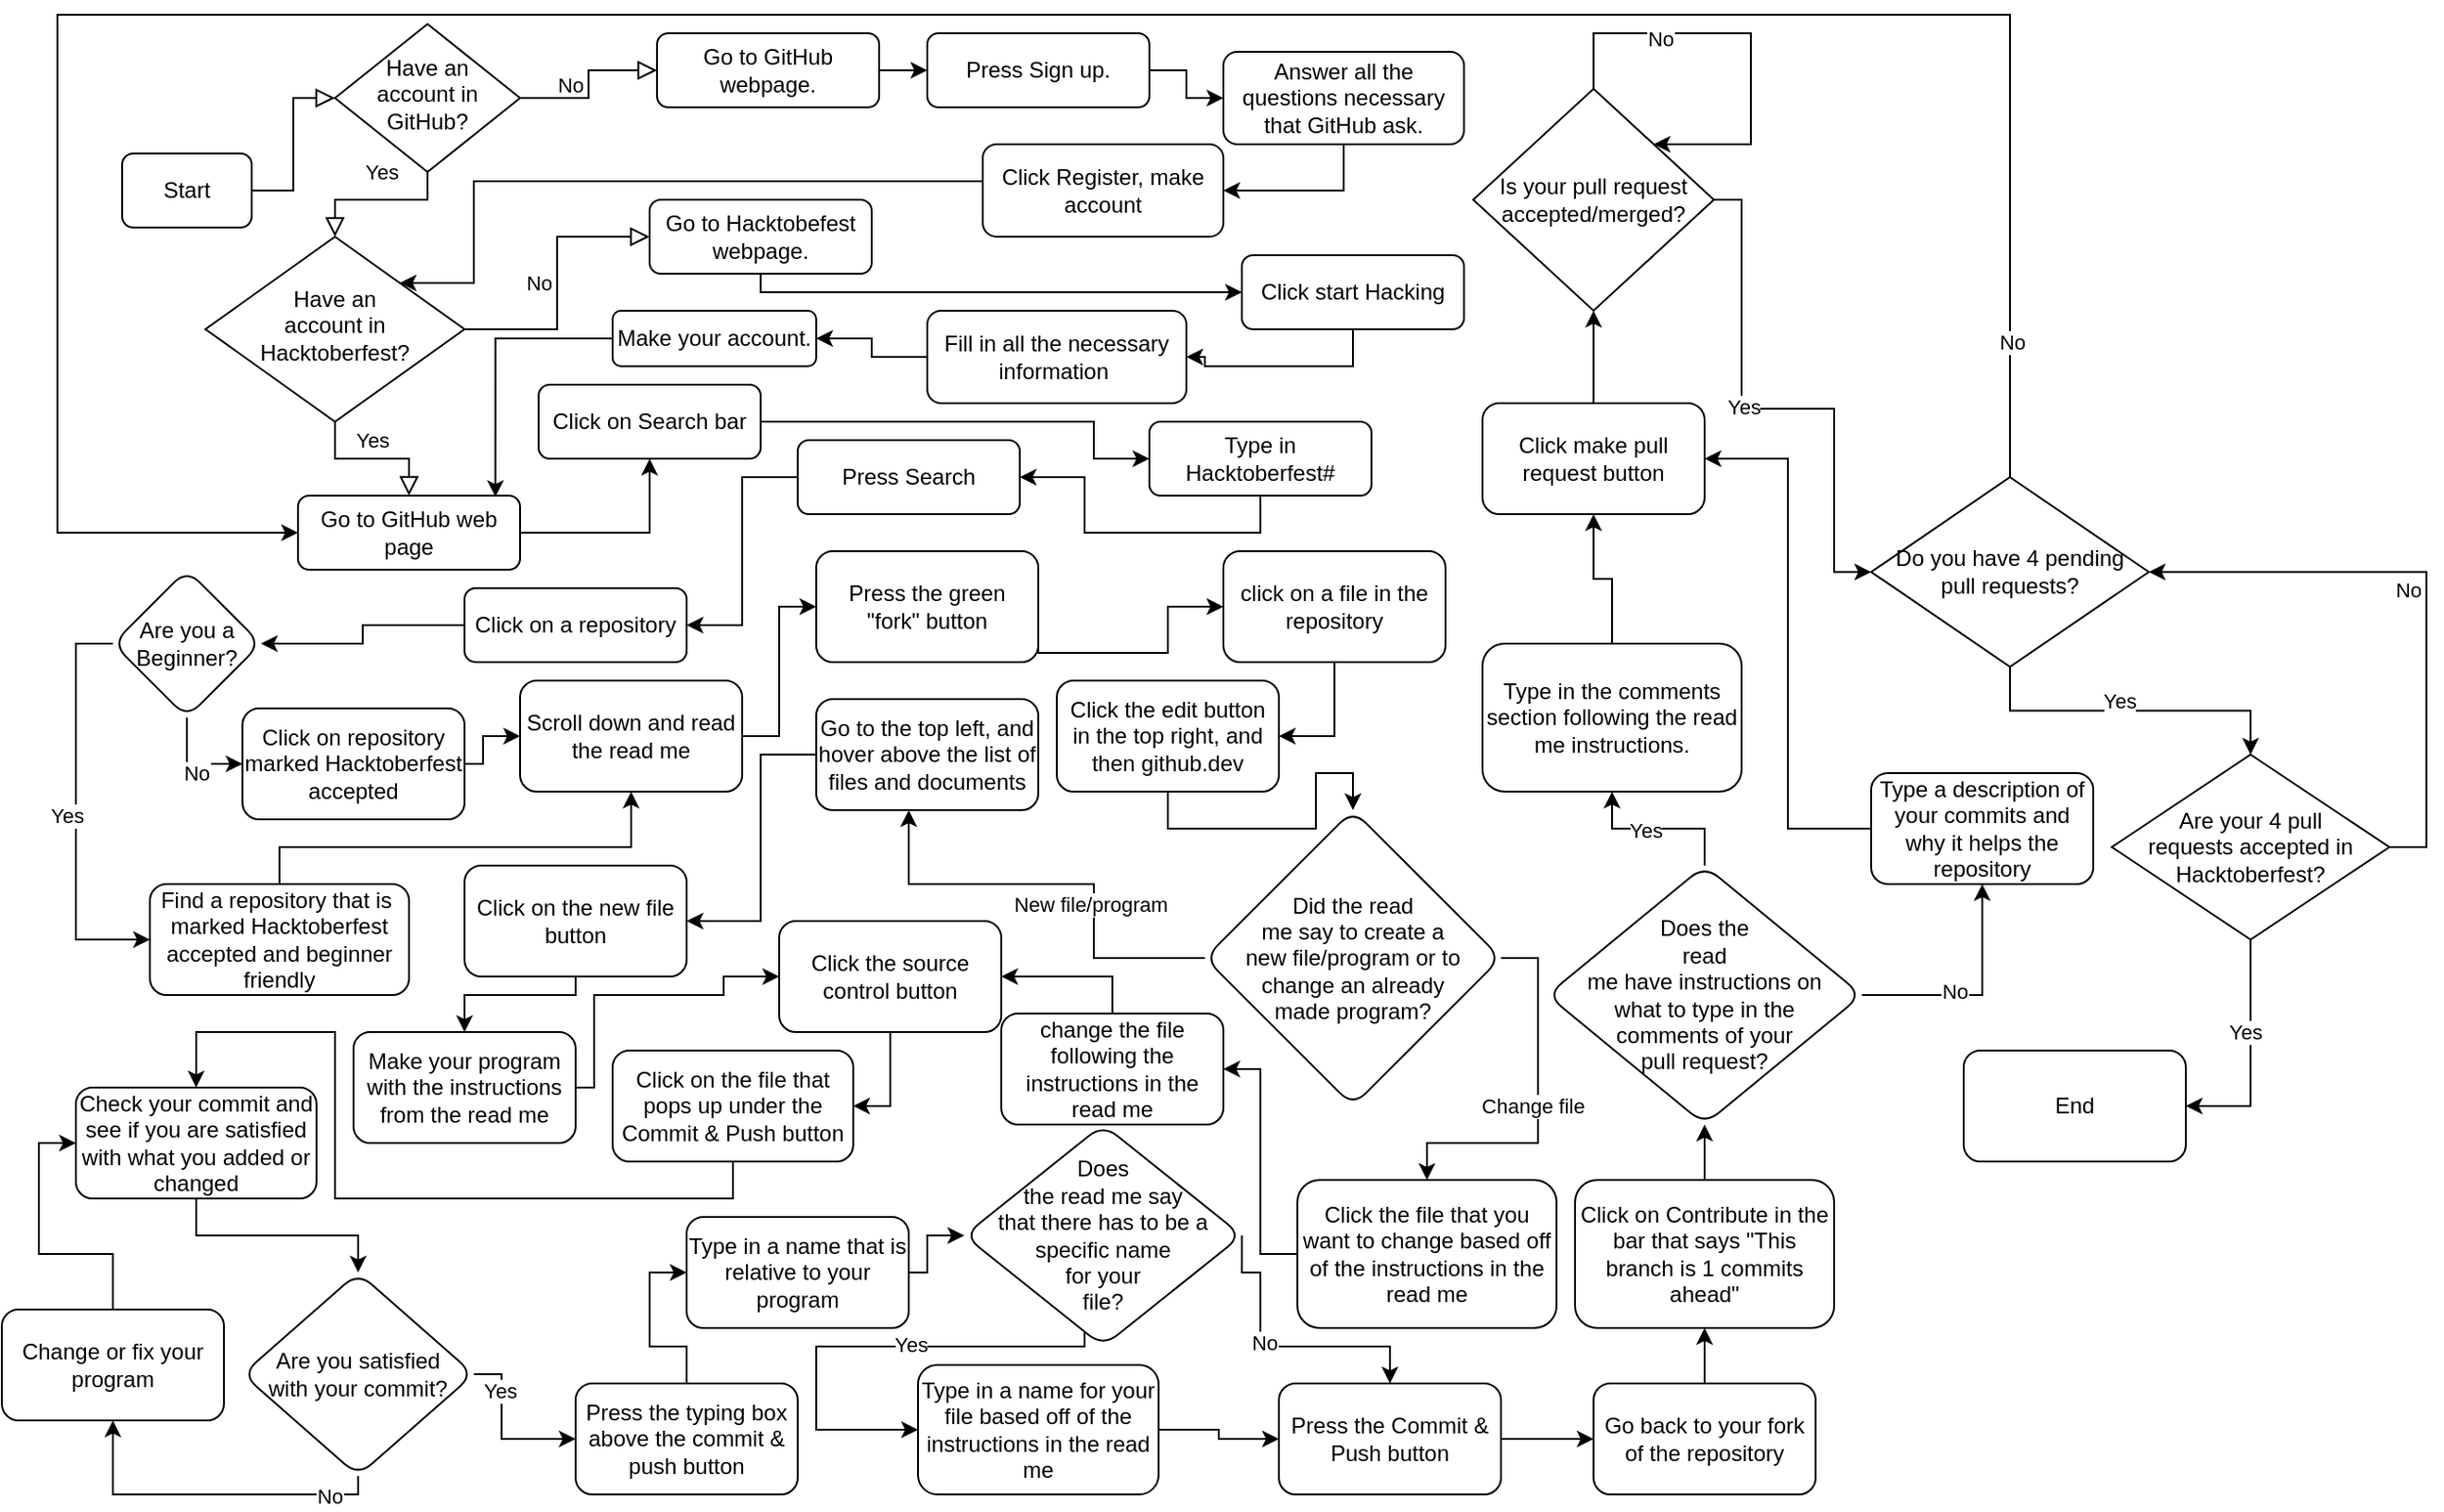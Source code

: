 <mxfile version="22.0.8" type="github">
  <diagram id="C5RBs43oDa-KdzZeNtuy" name="Page-1">
    <mxGraphModel dx="1509" dy="798" grid="1" gridSize="10" guides="1" tooltips="1" connect="1" arrows="1" fold="1" page="1" pageScale="1" pageWidth="827" pageHeight="1169" math="0" shadow="0">
      <root>
        <mxCell id="WIyWlLk6GJQsqaUBKTNV-0" />
        <mxCell id="WIyWlLk6GJQsqaUBKTNV-1" parent="WIyWlLk6GJQsqaUBKTNV-0" />
        <mxCell id="WIyWlLk6GJQsqaUBKTNV-2" value="" style="rounded=0;html=1;jettySize=auto;orthogonalLoop=1;fontSize=11;endArrow=block;endFill=0;endSize=8;strokeWidth=1;shadow=0;labelBackgroundColor=none;edgeStyle=orthogonalEdgeStyle;" parent="WIyWlLk6GJQsqaUBKTNV-1" source="WIyWlLk6GJQsqaUBKTNV-3" target="WIyWlLk6GJQsqaUBKTNV-6" edge="1">
          <mxGeometry relative="1" as="geometry" />
        </mxCell>
        <mxCell id="WIyWlLk6GJQsqaUBKTNV-3" value="Start" style="rounded=1;whiteSpace=wrap;html=1;fontSize=12;glass=0;strokeWidth=1;shadow=0;" parent="WIyWlLk6GJQsqaUBKTNV-1" vertex="1">
          <mxGeometry x="65" y="255" width="70" height="40" as="geometry" />
        </mxCell>
        <mxCell id="WIyWlLk6GJQsqaUBKTNV-4" value="Yes" style="rounded=0;html=1;jettySize=auto;orthogonalLoop=1;fontSize=11;endArrow=block;endFill=0;endSize=8;strokeWidth=1;shadow=0;labelBackgroundColor=none;edgeStyle=orthogonalEdgeStyle;" parent="WIyWlLk6GJQsqaUBKTNV-1" source="WIyWlLk6GJQsqaUBKTNV-6" target="WIyWlLk6GJQsqaUBKTNV-10" edge="1">
          <mxGeometry x="-0.056" y="-15" relative="1" as="geometry">
            <mxPoint as="offset" />
            <Array as="points">
              <mxPoint x="230" y="280" />
              <mxPoint x="180" y="280" />
            </Array>
          </mxGeometry>
        </mxCell>
        <mxCell id="WIyWlLk6GJQsqaUBKTNV-5" value="No" style="edgeStyle=orthogonalEdgeStyle;rounded=0;html=1;jettySize=auto;orthogonalLoop=1;fontSize=11;endArrow=block;endFill=0;endSize=8;strokeWidth=1;shadow=0;labelBackgroundColor=none;" parent="WIyWlLk6GJQsqaUBKTNV-1" source="WIyWlLk6GJQsqaUBKTNV-6" target="WIyWlLk6GJQsqaUBKTNV-7" edge="1">
          <mxGeometry y="10" relative="1" as="geometry">
            <mxPoint as="offset" />
          </mxGeometry>
        </mxCell>
        <mxCell id="WIyWlLk6GJQsqaUBKTNV-6" value="Have an account in GitHub?" style="rhombus;whiteSpace=wrap;html=1;shadow=0;fontFamily=Helvetica;fontSize=12;align=center;strokeWidth=1;spacing=6;spacingTop=-4;" parent="WIyWlLk6GJQsqaUBKTNV-1" vertex="1">
          <mxGeometry x="180" y="185" width="100" height="80" as="geometry" />
        </mxCell>
        <mxCell id="uG6ys0-ojQzpFNeoCmBa-1" value="" style="edgeStyle=orthogonalEdgeStyle;rounded=0;orthogonalLoop=1;jettySize=auto;html=1;" parent="WIyWlLk6GJQsqaUBKTNV-1" source="WIyWlLk6GJQsqaUBKTNV-7" target="uG6ys0-ojQzpFNeoCmBa-0" edge="1">
          <mxGeometry relative="1" as="geometry" />
        </mxCell>
        <mxCell id="WIyWlLk6GJQsqaUBKTNV-7" value="Go to GitHub webpage." style="rounded=1;whiteSpace=wrap;html=1;fontSize=12;glass=0;strokeWidth=1;shadow=0;" parent="WIyWlLk6GJQsqaUBKTNV-1" vertex="1">
          <mxGeometry x="354" y="190" width="120" height="40" as="geometry" />
        </mxCell>
        <mxCell id="WIyWlLk6GJQsqaUBKTNV-8" value="Yes" style="rounded=0;html=1;jettySize=auto;orthogonalLoop=1;fontSize=11;endArrow=block;endFill=0;endSize=8;strokeWidth=1;shadow=0;labelBackgroundColor=none;edgeStyle=orthogonalEdgeStyle;" parent="WIyWlLk6GJQsqaUBKTNV-1" source="WIyWlLk6GJQsqaUBKTNV-10" target="WIyWlLk6GJQsqaUBKTNV-11" edge="1">
          <mxGeometry x="-0.001" y="10" relative="1" as="geometry">
            <mxPoint as="offset" />
          </mxGeometry>
        </mxCell>
        <mxCell id="WIyWlLk6GJQsqaUBKTNV-9" value="No" style="edgeStyle=orthogonalEdgeStyle;rounded=0;html=1;jettySize=auto;orthogonalLoop=1;fontSize=11;endArrow=block;endFill=0;endSize=8;strokeWidth=1;shadow=0;labelBackgroundColor=none;" parent="WIyWlLk6GJQsqaUBKTNV-1" source="WIyWlLk6GJQsqaUBKTNV-10" target="WIyWlLk6GJQsqaUBKTNV-12" edge="1">
          <mxGeometry y="10" relative="1" as="geometry">
            <mxPoint as="offset" />
          </mxGeometry>
        </mxCell>
        <mxCell id="WIyWlLk6GJQsqaUBKTNV-10" value="Have an &lt;br&gt;account in Hacktoberfest?" style="rhombus;whiteSpace=wrap;html=1;shadow=0;fontFamily=Helvetica;fontSize=12;align=center;strokeWidth=1;spacing=6;spacingTop=-4;" parent="WIyWlLk6GJQsqaUBKTNV-1" vertex="1">
          <mxGeometry x="110" y="300" width="140" height="100" as="geometry" />
        </mxCell>
        <mxCell id="uG6ys0-ojQzpFNeoCmBa-22" value="" style="edgeStyle=orthogonalEdgeStyle;rounded=0;orthogonalLoop=1;jettySize=auto;html=1;" parent="WIyWlLk6GJQsqaUBKTNV-1" source="WIyWlLk6GJQsqaUBKTNV-11" target="uG6ys0-ojQzpFNeoCmBa-21" edge="1">
          <mxGeometry relative="1" as="geometry" />
        </mxCell>
        <mxCell id="WIyWlLk6GJQsqaUBKTNV-11" value="Go to GitHub web page" style="rounded=1;whiteSpace=wrap;html=1;fontSize=12;glass=0;strokeWidth=1;shadow=0;" parent="WIyWlLk6GJQsqaUBKTNV-1" vertex="1">
          <mxGeometry x="160" y="440" width="120" height="40" as="geometry" />
        </mxCell>
        <mxCell id="uG6ys0-ojQzpFNeoCmBa-8" value="" style="edgeStyle=orthogonalEdgeStyle;rounded=0;orthogonalLoop=1;jettySize=auto;html=1;" parent="WIyWlLk6GJQsqaUBKTNV-1" source="WIyWlLk6GJQsqaUBKTNV-12" target="uG6ys0-ojQzpFNeoCmBa-7" edge="1">
          <mxGeometry relative="1" as="geometry">
            <Array as="points">
              <mxPoint x="410" y="330" />
            </Array>
          </mxGeometry>
        </mxCell>
        <mxCell id="WIyWlLk6GJQsqaUBKTNV-12" value="Go to Hacktobefest webpage." style="rounded=1;whiteSpace=wrap;html=1;fontSize=12;glass=0;strokeWidth=1;shadow=0;" parent="WIyWlLk6GJQsqaUBKTNV-1" vertex="1">
          <mxGeometry x="350" y="280" width="120" height="40" as="geometry" />
        </mxCell>
        <mxCell id="uG6ys0-ojQzpFNeoCmBa-3" value="" style="edgeStyle=orthogonalEdgeStyle;rounded=0;orthogonalLoop=1;jettySize=auto;html=1;" parent="WIyWlLk6GJQsqaUBKTNV-1" source="uG6ys0-ojQzpFNeoCmBa-0" target="uG6ys0-ojQzpFNeoCmBa-2" edge="1">
          <mxGeometry relative="1" as="geometry" />
        </mxCell>
        <mxCell id="uG6ys0-ojQzpFNeoCmBa-0" value="Press Sign up." style="rounded=1;whiteSpace=wrap;html=1;fontSize=12;glass=0;strokeWidth=1;shadow=0;" parent="WIyWlLk6GJQsqaUBKTNV-1" vertex="1">
          <mxGeometry x="500" y="190" width="120" height="40" as="geometry" />
        </mxCell>
        <mxCell id="uG6ys0-ojQzpFNeoCmBa-5" value="" style="edgeStyle=orthogonalEdgeStyle;rounded=0;orthogonalLoop=1;jettySize=auto;html=1;entryX=1;entryY=0.5;entryDx=0;entryDy=0;" parent="WIyWlLk6GJQsqaUBKTNV-1" source="uG6ys0-ojQzpFNeoCmBa-2" target="uG6ys0-ojQzpFNeoCmBa-4" edge="1">
          <mxGeometry relative="1" as="geometry" />
        </mxCell>
        <mxCell id="uG6ys0-ojQzpFNeoCmBa-2" value="Answer all the questions necessary that GitHub ask." style="rounded=1;whiteSpace=wrap;html=1;fontSize=12;glass=0;strokeWidth=1;shadow=0;" parent="WIyWlLk6GJQsqaUBKTNV-1" vertex="1">
          <mxGeometry x="660" y="200" width="130" height="50" as="geometry" />
        </mxCell>
        <mxCell id="uG6ys0-ojQzpFNeoCmBa-6" value="" style="edgeStyle=orthogonalEdgeStyle;rounded=0;orthogonalLoop=1;jettySize=auto;html=1;entryX=1;entryY=0;entryDx=0;entryDy=0;" parent="WIyWlLk6GJQsqaUBKTNV-1" source="uG6ys0-ojQzpFNeoCmBa-4" target="WIyWlLk6GJQsqaUBKTNV-10" edge="1">
          <mxGeometry relative="1" as="geometry">
            <Array as="points">
              <mxPoint x="255" y="270" />
            </Array>
          </mxGeometry>
        </mxCell>
        <mxCell id="uG6ys0-ojQzpFNeoCmBa-4" value="Click Register, make account" style="rounded=1;whiteSpace=wrap;html=1;fontSize=12;glass=0;strokeWidth=1;shadow=0;" parent="WIyWlLk6GJQsqaUBKTNV-1" vertex="1">
          <mxGeometry x="530" y="250" width="130" height="50" as="geometry" />
        </mxCell>
        <mxCell id="uG6ys0-ojQzpFNeoCmBa-10" value="" style="edgeStyle=orthogonalEdgeStyle;rounded=0;orthogonalLoop=1;jettySize=auto;html=1;exitX=0.5;exitY=1;exitDx=0;exitDy=0;" parent="WIyWlLk6GJQsqaUBKTNV-1" source="uG6ys0-ojQzpFNeoCmBa-7" target="uG6ys0-ojQzpFNeoCmBa-9" edge="1">
          <mxGeometry relative="1" as="geometry" />
        </mxCell>
        <mxCell id="uG6ys0-ojQzpFNeoCmBa-7" value="Click start Hacking" style="rounded=1;whiteSpace=wrap;html=1;fontSize=12;glass=0;strokeWidth=1;shadow=0;" parent="WIyWlLk6GJQsqaUBKTNV-1" vertex="1">
          <mxGeometry x="670" y="310" width="120" height="40" as="geometry" />
        </mxCell>
        <mxCell id="uG6ys0-ojQzpFNeoCmBa-12" value="" style="edgeStyle=orthogonalEdgeStyle;rounded=0;orthogonalLoop=1;jettySize=auto;html=1;" parent="WIyWlLk6GJQsqaUBKTNV-1" source="uG6ys0-ojQzpFNeoCmBa-9" target="uG6ys0-ojQzpFNeoCmBa-11" edge="1">
          <mxGeometry relative="1" as="geometry" />
        </mxCell>
        <mxCell id="uG6ys0-ojQzpFNeoCmBa-9" value="Fill in all the necessary information&amp;nbsp;" style="rounded=1;whiteSpace=wrap;html=1;fontSize=12;glass=0;strokeWidth=1;shadow=0;" parent="WIyWlLk6GJQsqaUBKTNV-1" vertex="1">
          <mxGeometry x="500" y="340" width="140" height="50" as="geometry" />
        </mxCell>
        <mxCell id="uG6ys0-ojQzpFNeoCmBa-16" value="" style="edgeStyle=orthogonalEdgeStyle;rounded=0;orthogonalLoop=1;jettySize=auto;html=1;entryX=0.889;entryY=0.017;entryDx=0;entryDy=0;entryPerimeter=0;" parent="WIyWlLk6GJQsqaUBKTNV-1" source="uG6ys0-ojQzpFNeoCmBa-11" target="WIyWlLk6GJQsqaUBKTNV-11" edge="1">
          <mxGeometry relative="1" as="geometry" />
        </mxCell>
        <mxCell id="uG6ys0-ojQzpFNeoCmBa-11" value="Make your account." style="rounded=1;whiteSpace=wrap;html=1;fontSize=12;glass=0;strokeWidth=1;shadow=0;" parent="WIyWlLk6GJQsqaUBKTNV-1" vertex="1">
          <mxGeometry x="330" y="340" width="110" height="30" as="geometry" />
        </mxCell>
        <mxCell id="uG6ys0-ojQzpFNeoCmBa-24" value="" style="edgeStyle=orthogonalEdgeStyle;rounded=0;orthogonalLoop=1;jettySize=auto;html=1;" parent="WIyWlLk6GJQsqaUBKTNV-1" source="uG6ys0-ojQzpFNeoCmBa-21" target="uG6ys0-ojQzpFNeoCmBa-23" edge="1">
          <mxGeometry relative="1" as="geometry">
            <Array as="points">
              <mxPoint x="590" y="400" />
              <mxPoint x="590" y="420" />
            </Array>
          </mxGeometry>
        </mxCell>
        <mxCell id="uG6ys0-ojQzpFNeoCmBa-21" value="Click on Search bar" style="rounded=1;whiteSpace=wrap;html=1;fontSize=12;glass=0;strokeWidth=1;shadow=0;" parent="WIyWlLk6GJQsqaUBKTNV-1" vertex="1">
          <mxGeometry x="290" y="380" width="120" height="40" as="geometry" />
        </mxCell>
        <mxCell id="uG6ys0-ojQzpFNeoCmBa-26" value="" style="edgeStyle=orthogonalEdgeStyle;rounded=0;orthogonalLoop=1;jettySize=auto;html=1;entryX=1;entryY=0.5;entryDx=0;entryDy=0;exitX=0.5;exitY=1;exitDx=0;exitDy=0;" parent="WIyWlLk6GJQsqaUBKTNV-1" source="uG6ys0-ojQzpFNeoCmBa-23" target="uG6ys0-ojQzpFNeoCmBa-25" edge="1">
          <mxGeometry relative="1" as="geometry" />
        </mxCell>
        <mxCell id="uG6ys0-ojQzpFNeoCmBa-23" value="Type in Hacktoberfest#" style="rounded=1;whiteSpace=wrap;html=1;fontSize=12;glass=0;strokeWidth=1;shadow=0;" parent="WIyWlLk6GJQsqaUBKTNV-1" vertex="1">
          <mxGeometry x="620" y="400" width="120" height="40" as="geometry" />
        </mxCell>
        <mxCell id="uG6ys0-ojQzpFNeoCmBa-28" value="" style="edgeStyle=orthogonalEdgeStyle;rounded=0;orthogonalLoop=1;jettySize=auto;html=1;entryX=1;entryY=0.5;entryDx=0;entryDy=0;" parent="WIyWlLk6GJQsqaUBKTNV-1" source="uG6ys0-ojQzpFNeoCmBa-25" target="uG6ys0-ojQzpFNeoCmBa-27" edge="1">
          <mxGeometry relative="1" as="geometry" />
        </mxCell>
        <mxCell id="uG6ys0-ojQzpFNeoCmBa-25" value="Press Search" style="rounded=1;whiteSpace=wrap;html=1;fontSize=12;glass=0;strokeWidth=1;shadow=0;" parent="WIyWlLk6GJQsqaUBKTNV-1" vertex="1">
          <mxGeometry x="430" y="410" width="120" height="40" as="geometry" />
        </mxCell>
        <mxCell id="uG6ys0-ojQzpFNeoCmBa-30" value="" style="edgeStyle=orthogonalEdgeStyle;rounded=0;orthogonalLoop=1;jettySize=auto;html=1;" parent="WIyWlLk6GJQsqaUBKTNV-1" source="uG6ys0-ojQzpFNeoCmBa-27" target="uG6ys0-ojQzpFNeoCmBa-29" edge="1">
          <mxGeometry relative="1" as="geometry" />
        </mxCell>
        <mxCell id="uG6ys0-ojQzpFNeoCmBa-27" value="Click on a repository" style="rounded=1;whiteSpace=wrap;html=1;fontSize=12;glass=0;strokeWidth=1;shadow=0;" parent="WIyWlLk6GJQsqaUBKTNV-1" vertex="1">
          <mxGeometry x="250" y="490" width="120" height="40" as="geometry" />
        </mxCell>
        <mxCell id="uG6ys0-ojQzpFNeoCmBa-32" value="" style="edgeStyle=orthogonalEdgeStyle;rounded=0;orthogonalLoop=1;jettySize=auto;html=1;entryX=0;entryY=0.5;entryDx=0;entryDy=0;exitX=0;exitY=0.5;exitDx=0;exitDy=0;" parent="WIyWlLk6GJQsqaUBKTNV-1" source="uG6ys0-ojQzpFNeoCmBa-29" target="uG6ys0-ojQzpFNeoCmBa-31" edge="1">
          <mxGeometry relative="1" as="geometry">
            <mxPoint x="100" y="560" as="sourcePoint" />
          </mxGeometry>
        </mxCell>
        <mxCell id="uG6ys0-ojQzpFNeoCmBa-33" value="Yes" style="edgeLabel;html=1;align=center;verticalAlign=middle;resizable=0;points=[];" parent="uG6ys0-ojQzpFNeoCmBa-32" vertex="1" connectable="0">
          <mxGeometry x="0.022" y="-5" relative="1" as="geometry">
            <mxPoint as="offset" />
          </mxGeometry>
        </mxCell>
        <mxCell id="uG6ys0-ojQzpFNeoCmBa-37" value="" style="edgeStyle=orthogonalEdgeStyle;rounded=0;orthogonalLoop=1;jettySize=auto;html=1;entryX=0;entryY=0.5;entryDx=0;entryDy=0;" parent="WIyWlLk6GJQsqaUBKTNV-1" source="uG6ys0-ojQzpFNeoCmBa-29" target="uG6ys0-ojQzpFNeoCmBa-36" edge="1">
          <mxGeometry relative="1" as="geometry" />
        </mxCell>
        <mxCell id="uG6ys0-ojQzpFNeoCmBa-38" value="No" style="edgeLabel;html=1;align=center;verticalAlign=middle;resizable=0;points=[];" parent="uG6ys0-ojQzpFNeoCmBa-37" vertex="1" connectable="0">
          <mxGeometry x="0.079" y="-5" relative="1" as="geometry">
            <mxPoint as="offset" />
          </mxGeometry>
        </mxCell>
        <mxCell id="uG6ys0-ojQzpFNeoCmBa-29" value="Are you a Beginner?" style="rhombus;whiteSpace=wrap;html=1;rounded=1;glass=0;strokeWidth=1;shadow=0;" parent="WIyWlLk6GJQsqaUBKTNV-1" vertex="1">
          <mxGeometry x="60" y="480" width="80" height="80" as="geometry" />
        </mxCell>
        <mxCell id="uG6ys0-ojQzpFNeoCmBa-39" value="" style="edgeStyle=orthogonalEdgeStyle;rounded=0;orthogonalLoop=1;jettySize=auto;html=1;" parent="WIyWlLk6GJQsqaUBKTNV-1" source="uG6ys0-ojQzpFNeoCmBa-31" target="uG6ys0-ojQzpFNeoCmBa-41" edge="1">
          <mxGeometry relative="1" as="geometry">
            <mxPoint x="300" y="650" as="targetPoint" />
            <Array as="points">
              <mxPoint x="150" y="630" />
              <mxPoint x="340" y="630" />
            </Array>
          </mxGeometry>
        </mxCell>
        <mxCell id="uG6ys0-ojQzpFNeoCmBa-31" value="Find a repository that is&amp;nbsp; marked Hacktoberfest accepted and beginner friendly" style="whiteSpace=wrap;html=1;rounded=1;glass=0;strokeWidth=1;shadow=0;" parent="WIyWlLk6GJQsqaUBKTNV-1" vertex="1">
          <mxGeometry x="80" y="650" width="140" height="60" as="geometry" />
        </mxCell>
        <mxCell id="uG6ys0-ojQzpFNeoCmBa-42" value="" style="edgeStyle=orthogonalEdgeStyle;rounded=0;orthogonalLoop=1;jettySize=auto;html=1;" parent="WIyWlLk6GJQsqaUBKTNV-1" source="uG6ys0-ojQzpFNeoCmBa-36" target="uG6ys0-ojQzpFNeoCmBa-41" edge="1">
          <mxGeometry relative="1" as="geometry">
            <Array as="points">
              <mxPoint x="260" y="585" />
              <mxPoint x="260" y="570" />
            </Array>
          </mxGeometry>
        </mxCell>
        <mxCell id="uG6ys0-ojQzpFNeoCmBa-36" value="Click on repository marked Hacktoberfest accepted" style="whiteSpace=wrap;html=1;rounded=1;glass=0;strokeWidth=1;shadow=0;" parent="WIyWlLk6GJQsqaUBKTNV-1" vertex="1">
          <mxGeometry x="130" y="555" width="120" height="60" as="geometry" />
        </mxCell>
        <mxCell id="uG6ys0-ojQzpFNeoCmBa-44" value="" style="edgeStyle=orthogonalEdgeStyle;rounded=0;orthogonalLoop=1;jettySize=auto;html=1;entryX=0;entryY=0.5;entryDx=0;entryDy=0;" parent="WIyWlLk6GJQsqaUBKTNV-1" source="uG6ys0-ojQzpFNeoCmBa-41" target="uG6ys0-ojQzpFNeoCmBa-43" edge="1">
          <mxGeometry relative="1" as="geometry" />
        </mxCell>
        <mxCell id="uG6ys0-ojQzpFNeoCmBa-41" value="Scroll down and read the read me" style="whiteSpace=wrap;html=1;rounded=1;glass=0;strokeWidth=1;shadow=0;" parent="WIyWlLk6GJQsqaUBKTNV-1" vertex="1">
          <mxGeometry x="280" y="540" width="120" height="60" as="geometry" />
        </mxCell>
        <mxCell id="uG6ys0-ojQzpFNeoCmBa-46" value="" style="edgeStyle=orthogonalEdgeStyle;rounded=0;orthogonalLoop=1;jettySize=auto;html=1;exitX=1;exitY=0.5;exitDx=0;exitDy=0;entryX=0;entryY=0.5;entryDx=0;entryDy=0;" parent="WIyWlLk6GJQsqaUBKTNV-1" source="uG6ys0-ojQzpFNeoCmBa-43" target="uG6ys0-ojQzpFNeoCmBa-45" edge="1">
          <mxGeometry relative="1" as="geometry">
            <mxPoint x="620" y="500" as="targetPoint" />
            <Array as="points">
              <mxPoint x="560" y="525" />
              <mxPoint x="630" y="525" />
              <mxPoint x="630" y="500" />
            </Array>
          </mxGeometry>
        </mxCell>
        <mxCell id="uG6ys0-ojQzpFNeoCmBa-43" value="Press the green &lt;br&gt;&quot;fork&quot; button" style="whiteSpace=wrap;html=1;rounded=1;glass=0;strokeWidth=1;shadow=0;" parent="WIyWlLk6GJQsqaUBKTNV-1" vertex="1">
          <mxGeometry x="440" y="470" width="120" height="60" as="geometry" />
        </mxCell>
        <mxCell id="PUT8d5aDhDW9RPfoJlv--9" value="" style="edgeStyle=orthogonalEdgeStyle;rounded=0;orthogonalLoop=1;jettySize=auto;html=1;entryX=1;entryY=0.5;entryDx=0;entryDy=0;" edge="1" parent="WIyWlLk6GJQsqaUBKTNV-1" source="uG6ys0-ojQzpFNeoCmBa-45" target="PUT8d5aDhDW9RPfoJlv--8">
          <mxGeometry relative="1" as="geometry" />
        </mxCell>
        <mxCell id="uG6ys0-ojQzpFNeoCmBa-45" value="click on a file in the repository" style="whiteSpace=wrap;html=1;rounded=1;glass=0;strokeWidth=1;shadow=0;" parent="WIyWlLk6GJQsqaUBKTNV-1" vertex="1">
          <mxGeometry x="660" y="470" width="120" height="60" as="geometry" />
        </mxCell>
        <mxCell id="PUT8d5aDhDW9RPfoJlv--3" value="" style="edgeStyle=orthogonalEdgeStyle;rounded=0;orthogonalLoop=1;jettySize=auto;html=1;exitX=0;exitY=0.5;exitDx=0;exitDy=0;" edge="1" parent="WIyWlLk6GJQsqaUBKTNV-1" source="PUT8d5aDhDW9RPfoJlv--0" target="PUT8d5aDhDW9RPfoJlv--2">
          <mxGeometry relative="1" as="geometry">
            <Array as="points">
              <mxPoint x="590" y="650" />
              <mxPoint x="490" y="650" />
            </Array>
          </mxGeometry>
        </mxCell>
        <mxCell id="PUT8d5aDhDW9RPfoJlv--4" value="New file/program" style="edgeLabel;html=1;align=center;verticalAlign=middle;resizable=0;points=[];" vertex="1" connectable="0" parent="PUT8d5aDhDW9RPfoJlv--3">
          <mxGeometry x="-0.26" y="2" relative="1" as="geometry">
            <mxPoint as="offset" />
          </mxGeometry>
        </mxCell>
        <mxCell id="PUT8d5aDhDW9RPfoJlv--6" value="" style="edgeStyle=orthogonalEdgeStyle;rounded=0;orthogonalLoop=1;jettySize=auto;html=1;exitX=1;exitY=0.5;exitDx=0;exitDy=0;entryX=0.5;entryY=0;entryDx=0;entryDy=0;" edge="1" parent="WIyWlLk6GJQsqaUBKTNV-1" source="PUT8d5aDhDW9RPfoJlv--0" target="PUT8d5aDhDW9RPfoJlv--5">
          <mxGeometry relative="1" as="geometry">
            <mxPoint x="800.05" y="720" as="sourcePoint" />
            <mxPoint x="759.997" y="840" as="targetPoint" />
          </mxGeometry>
        </mxCell>
        <mxCell id="PUT8d5aDhDW9RPfoJlv--7" value="Change file" style="edgeLabel;html=1;align=center;verticalAlign=middle;resizable=0;points=[];" vertex="1" connectable="0" parent="PUT8d5aDhDW9RPfoJlv--6">
          <mxGeometry x="-0.339" y="2" relative="1" as="geometry">
            <mxPoint x="-5" y="34" as="offset" />
          </mxGeometry>
        </mxCell>
        <mxCell id="PUT8d5aDhDW9RPfoJlv--0" value="Did the read &lt;br&gt;me say to create a &lt;br&gt;new file/program or to &lt;br&gt;change an already &lt;br&gt;made program?" style="rhombus;whiteSpace=wrap;html=1;rounded=1;glass=0;strokeWidth=1;shadow=0;" vertex="1" parent="WIyWlLk6GJQsqaUBKTNV-1">
          <mxGeometry x="650" y="610" width="160" height="160" as="geometry" />
        </mxCell>
        <mxCell id="PUT8d5aDhDW9RPfoJlv--12" value="" style="edgeStyle=orthogonalEdgeStyle;rounded=0;orthogonalLoop=1;jettySize=auto;html=1;entryX=1;entryY=0.5;entryDx=0;entryDy=0;exitX=0;exitY=0.5;exitDx=0;exitDy=0;" edge="1" parent="WIyWlLk6GJQsqaUBKTNV-1" source="PUT8d5aDhDW9RPfoJlv--2" target="PUT8d5aDhDW9RPfoJlv--11">
          <mxGeometry relative="1" as="geometry">
            <Array as="points">
              <mxPoint x="410" y="580" />
              <mxPoint x="410" y="670" />
            </Array>
          </mxGeometry>
        </mxCell>
        <mxCell id="PUT8d5aDhDW9RPfoJlv--2" value="Go to the top left, and hover above the list of files and documents" style="whiteSpace=wrap;html=1;rounded=1;glass=0;strokeWidth=1;shadow=0;" vertex="1" parent="WIyWlLk6GJQsqaUBKTNV-1">
          <mxGeometry x="440" y="550" width="120" height="60" as="geometry" />
        </mxCell>
        <mxCell id="PUT8d5aDhDW9RPfoJlv--18" value="" style="edgeStyle=orthogonalEdgeStyle;rounded=0;orthogonalLoop=1;jettySize=auto;html=1;entryX=1;entryY=0.5;entryDx=0;entryDy=0;" edge="1" parent="WIyWlLk6GJQsqaUBKTNV-1" source="PUT8d5aDhDW9RPfoJlv--5" target="PUT8d5aDhDW9RPfoJlv--17">
          <mxGeometry relative="1" as="geometry" />
        </mxCell>
        <mxCell id="PUT8d5aDhDW9RPfoJlv--5" value="Click the file that you want to change based off of the instructions in the read me" style="whiteSpace=wrap;html=1;rounded=1;glass=0;strokeWidth=1;shadow=0;" vertex="1" parent="WIyWlLk6GJQsqaUBKTNV-1">
          <mxGeometry x="700" y="810" width="140" height="80" as="geometry" />
        </mxCell>
        <mxCell id="PUT8d5aDhDW9RPfoJlv--10" value="" style="edgeStyle=orthogonalEdgeStyle;rounded=0;orthogonalLoop=1;jettySize=auto;html=1;" edge="1" parent="WIyWlLk6GJQsqaUBKTNV-1" source="PUT8d5aDhDW9RPfoJlv--8" target="PUT8d5aDhDW9RPfoJlv--0">
          <mxGeometry relative="1" as="geometry" />
        </mxCell>
        <mxCell id="PUT8d5aDhDW9RPfoJlv--8" value="Click the edit button in the top right, and then github.dev" style="whiteSpace=wrap;html=1;rounded=1;glass=0;strokeWidth=1;shadow=0;" vertex="1" parent="WIyWlLk6GJQsqaUBKTNV-1">
          <mxGeometry x="570" y="540" width="120" height="60" as="geometry" />
        </mxCell>
        <mxCell id="PUT8d5aDhDW9RPfoJlv--14" value="" style="edgeStyle=orthogonalEdgeStyle;rounded=0;orthogonalLoop=1;jettySize=auto;html=1;" edge="1" parent="WIyWlLk6GJQsqaUBKTNV-1" source="PUT8d5aDhDW9RPfoJlv--11" target="PUT8d5aDhDW9RPfoJlv--13">
          <mxGeometry relative="1" as="geometry">
            <Array as="points">
              <mxPoint x="310" y="710" />
              <mxPoint x="250" y="710" />
            </Array>
          </mxGeometry>
        </mxCell>
        <mxCell id="PUT8d5aDhDW9RPfoJlv--11" value="Click on the new file button" style="whiteSpace=wrap;html=1;rounded=1;glass=0;strokeWidth=1;shadow=0;" vertex="1" parent="WIyWlLk6GJQsqaUBKTNV-1">
          <mxGeometry x="250" y="640" width="120" height="60" as="geometry" />
        </mxCell>
        <mxCell id="PUT8d5aDhDW9RPfoJlv--16" value="" style="edgeStyle=orthogonalEdgeStyle;rounded=0;orthogonalLoop=1;jettySize=auto;html=1;exitX=1;exitY=0.5;exitDx=0;exitDy=0;" edge="1" parent="WIyWlLk6GJQsqaUBKTNV-1" source="PUT8d5aDhDW9RPfoJlv--13" target="PUT8d5aDhDW9RPfoJlv--15">
          <mxGeometry relative="1" as="geometry">
            <mxPoint x="340" y="780" as="sourcePoint" />
            <Array as="points">
              <mxPoint x="320" y="760" />
              <mxPoint x="320" y="710" />
              <mxPoint x="390" y="710" />
              <mxPoint x="390" y="700" />
            </Array>
          </mxGeometry>
        </mxCell>
        <mxCell id="PUT8d5aDhDW9RPfoJlv--13" value="Make your program with the instructions from the read me" style="whiteSpace=wrap;html=1;rounded=1;glass=0;strokeWidth=1;shadow=0;" vertex="1" parent="WIyWlLk6GJQsqaUBKTNV-1">
          <mxGeometry x="190" y="730" width="120" height="60" as="geometry" />
        </mxCell>
        <mxCell id="PUT8d5aDhDW9RPfoJlv--21" value="" style="edgeStyle=orthogonalEdgeStyle;rounded=0;orthogonalLoop=1;jettySize=auto;html=1;entryX=1;entryY=0.5;entryDx=0;entryDy=0;" edge="1" parent="WIyWlLk6GJQsqaUBKTNV-1" source="PUT8d5aDhDW9RPfoJlv--15" target="PUT8d5aDhDW9RPfoJlv--20">
          <mxGeometry relative="1" as="geometry" />
        </mxCell>
        <mxCell id="PUT8d5aDhDW9RPfoJlv--15" value="Click the source control button" style="whiteSpace=wrap;html=1;rounded=1;glass=0;strokeWidth=1;shadow=0;" vertex="1" parent="WIyWlLk6GJQsqaUBKTNV-1">
          <mxGeometry x="420" y="670" width="120" height="60" as="geometry" />
        </mxCell>
        <mxCell id="PUT8d5aDhDW9RPfoJlv--19" value="" style="edgeStyle=orthogonalEdgeStyle;rounded=0;orthogonalLoop=1;jettySize=auto;html=1;entryX=1;entryY=0.5;entryDx=0;entryDy=0;exitX=0.5;exitY=0;exitDx=0;exitDy=0;" edge="1" parent="WIyWlLk6GJQsqaUBKTNV-1" source="PUT8d5aDhDW9RPfoJlv--17" target="PUT8d5aDhDW9RPfoJlv--15">
          <mxGeometry relative="1" as="geometry" />
        </mxCell>
        <mxCell id="PUT8d5aDhDW9RPfoJlv--17" value="change the file following the instructions in the read me" style="whiteSpace=wrap;html=1;rounded=1;glass=0;strokeWidth=1;shadow=0;" vertex="1" parent="WIyWlLk6GJQsqaUBKTNV-1">
          <mxGeometry x="540" y="720" width="120" height="60" as="geometry" />
        </mxCell>
        <mxCell id="PUT8d5aDhDW9RPfoJlv--24" value="" style="edgeStyle=orthogonalEdgeStyle;rounded=0;orthogonalLoop=1;jettySize=auto;html=1;exitX=0.5;exitY=1;exitDx=0;exitDy=0;entryX=0.5;entryY=0;entryDx=0;entryDy=0;" edge="1" parent="WIyWlLk6GJQsqaUBKTNV-1" source="PUT8d5aDhDW9RPfoJlv--20" target="PUT8d5aDhDW9RPfoJlv--23">
          <mxGeometry relative="1" as="geometry">
            <Array as="points">
              <mxPoint x="395" y="820" />
              <mxPoint x="180" y="820" />
              <mxPoint x="180" y="730" />
              <mxPoint x="105" y="730" />
            </Array>
          </mxGeometry>
        </mxCell>
        <mxCell id="PUT8d5aDhDW9RPfoJlv--20" value="Click on the file that pops up under the Commit &amp;amp; Push button" style="whiteSpace=wrap;html=1;rounded=1;glass=0;strokeWidth=1;shadow=0;" vertex="1" parent="WIyWlLk6GJQsqaUBKTNV-1">
          <mxGeometry x="330" y="740" width="130" height="60" as="geometry" />
        </mxCell>
        <mxCell id="PUT8d5aDhDW9RPfoJlv--29" value="" style="edgeStyle=orthogonalEdgeStyle;rounded=0;orthogonalLoop=1;jettySize=auto;html=1;" edge="1" parent="WIyWlLk6GJQsqaUBKTNV-1" source="PUT8d5aDhDW9RPfoJlv--23" target="PUT8d5aDhDW9RPfoJlv--28">
          <mxGeometry relative="1" as="geometry" />
        </mxCell>
        <mxCell id="PUT8d5aDhDW9RPfoJlv--23" value="Check your commit and see if you are satisfied with what you added or changed" style="whiteSpace=wrap;html=1;rounded=1;glass=0;strokeWidth=1;shadow=0;" vertex="1" parent="WIyWlLk6GJQsqaUBKTNV-1">
          <mxGeometry x="40" y="760" width="130" height="60" as="geometry" />
        </mxCell>
        <mxCell id="PUT8d5aDhDW9RPfoJlv--31" value="" style="edgeStyle=orthogonalEdgeStyle;rounded=0;orthogonalLoop=1;jettySize=auto;html=1;exitX=0.5;exitY=1;exitDx=0;exitDy=0;entryX=0.5;entryY=1;entryDx=0;entryDy=0;" edge="1" parent="WIyWlLk6GJQsqaUBKTNV-1" source="PUT8d5aDhDW9RPfoJlv--28" target="PUT8d5aDhDW9RPfoJlv--30">
          <mxGeometry relative="1" as="geometry">
            <Array as="points">
              <mxPoint x="192" y="980" />
              <mxPoint x="60" y="980" />
            </Array>
          </mxGeometry>
        </mxCell>
        <mxCell id="PUT8d5aDhDW9RPfoJlv--32" value="No" style="edgeLabel;html=1;align=center;verticalAlign=middle;resizable=0;points=[];" vertex="1" connectable="0" parent="PUT8d5aDhDW9RPfoJlv--31">
          <mxGeometry x="-0.721" y="1" relative="1" as="geometry">
            <mxPoint as="offset" />
          </mxGeometry>
        </mxCell>
        <mxCell id="PUT8d5aDhDW9RPfoJlv--36" value="" style="edgeStyle=orthogonalEdgeStyle;rounded=0;orthogonalLoop=1;jettySize=auto;html=1;entryX=0;entryY=0.5;entryDx=0;entryDy=0;exitX=1;exitY=0.5;exitDx=0;exitDy=0;" edge="1" parent="WIyWlLk6GJQsqaUBKTNV-1" source="PUT8d5aDhDW9RPfoJlv--28" target="PUT8d5aDhDW9RPfoJlv--35">
          <mxGeometry relative="1" as="geometry">
            <Array as="points">
              <mxPoint x="270" y="915" />
              <mxPoint x="270" y="950" />
            </Array>
          </mxGeometry>
        </mxCell>
        <mxCell id="PUT8d5aDhDW9RPfoJlv--37" value="Yes" style="edgeLabel;html=1;align=center;verticalAlign=middle;resizable=0;points=[];" vertex="1" connectable="0" parent="PUT8d5aDhDW9RPfoJlv--36">
          <mxGeometry x="-0.465" y="-1" relative="1" as="geometry">
            <mxPoint as="offset" />
          </mxGeometry>
        </mxCell>
        <mxCell id="PUT8d5aDhDW9RPfoJlv--28" value="Are you satisfied &lt;br&gt;with your commit?" style="rhombus;whiteSpace=wrap;html=1;rounded=1;glass=0;strokeWidth=1;shadow=0;" vertex="1" parent="WIyWlLk6GJQsqaUBKTNV-1">
          <mxGeometry x="130" y="860" width="125" height="110" as="geometry" />
        </mxCell>
        <mxCell id="PUT8d5aDhDW9RPfoJlv--34" value="" style="edgeStyle=orthogonalEdgeStyle;rounded=0;orthogonalLoop=1;jettySize=auto;html=1;entryX=0;entryY=0.5;entryDx=0;entryDy=0;exitX=0.5;exitY=0;exitDx=0;exitDy=0;" edge="1" parent="WIyWlLk6GJQsqaUBKTNV-1" source="PUT8d5aDhDW9RPfoJlv--30" target="PUT8d5aDhDW9RPfoJlv--23">
          <mxGeometry relative="1" as="geometry">
            <mxPoint x="-60" y="730" as="targetPoint" />
          </mxGeometry>
        </mxCell>
        <mxCell id="PUT8d5aDhDW9RPfoJlv--30" value="Change or fix your program" style="whiteSpace=wrap;html=1;rounded=1;glass=0;strokeWidth=1;shadow=0;" vertex="1" parent="WIyWlLk6GJQsqaUBKTNV-1">
          <mxGeometry y="880" width="120" height="60" as="geometry" />
        </mxCell>
        <mxCell id="PUT8d5aDhDW9RPfoJlv--39" value="" style="edgeStyle=orthogonalEdgeStyle;rounded=0;orthogonalLoop=1;jettySize=auto;html=1;entryX=0;entryY=0.5;entryDx=0;entryDy=0;" edge="1" parent="WIyWlLk6GJQsqaUBKTNV-1" source="PUT8d5aDhDW9RPfoJlv--35" target="PUT8d5aDhDW9RPfoJlv--38">
          <mxGeometry relative="1" as="geometry" />
        </mxCell>
        <mxCell id="PUT8d5aDhDW9RPfoJlv--35" value="Press the typing box above the commit &amp;amp; push button" style="whiteSpace=wrap;html=1;rounded=1;glass=0;strokeWidth=1;shadow=0;" vertex="1" parent="WIyWlLk6GJQsqaUBKTNV-1">
          <mxGeometry x="310" y="920" width="120" height="60" as="geometry" />
        </mxCell>
        <mxCell id="PUT8d5aDhDW9RPfoJlv--45" value="" style="edgeStyle=orthogonalEdgeStyle;rounded=0;orthogonalLoop=1;jettySize=auto;html=1;" edge="1" parent="WIyWlLk6GJQsqaUBKTNV-1" source="PUT8d5aDhDW9RPfoJlv--38" target="PUT8d5aDhDW9RPfoJlv--44">
          <mxGeometry relative="1" as="geometry">
            <Array as="points">
              <mxPoint x="500" y="860" />
              <mxPoint x="500" y="840" />
            </Array>
          </mxGeometry>
        </mxCell>
        <mxCell id="PUT8d5aDhDW9RPfoJlv--38" value="Type in a name that is relative to your program" style="whiteSpace=wrap;html=1;rounded=1;glass=0;strokeWidth=1;shadow=0;" vertex="1" parent="WIyWlLk6GJQsqaUBKTNV-1">
          <mxGeometry x="370" y="830" width="120" height="60" as="geometry" />
        </mxCell>
        <mxCell id="PUT8d5aDhDW9RPfoJlv--47" value="" style="edgeStyle=orthogonalEdgeStyle;rounded=0;orthogonalLoop=1;jettySize=auto;html=1;entryX=0;entryY=0.5;entryDx=0;entryDy=0;exitX=0.5;exitY=0.929;exitDx=0;exitDy=0;exitPerimeter=0;" edge="1" parent="WIyWlLk6GJQsqaUBKTNV-1" source="PUT8d5aDhDW9RPfoJlv--44" target="PUT8d5aDhDW9RPfoJlv--46">
          <mxGeometry relative="1" as="geometry">
            <Array as="points">
              <mxPoint x="585" y="891" />
              <mxPoint x="585" y="900" />
              <mxPoint x="440" y="900" />
              <mxPoint x="440" y="945" />
            </Array>
          </mxGeometry>
        </mxCell>
        <mxCell id="PUT8d5aDhDW9RPfoJlv--48" value="Yes" style="edgeLabel;html=1;align=center;verticalAlign=middle;resizable=0;points=[];" vertex="1" connectable="0" parent="PUT8d5aDhDW9RPfoJlv--47">
          <mxGeometry x="-0.147" y="-1" relative="1" as="geometry">
            <mxPoint as="offset" />
          </mxGeometry>
        </mxCell>
        <mxCell id="PUT8d5aDhDW9RPfoJlv--49" value="" style="edgeStyle=orthogonalEdgeStyle;rounded=0;orthogonalLoop=1;jettySize=auto;html=1;entryX=0.5;entryY=0;entryDx=0;entryDy=0;exitX=1;exitY=0.5;exitDx=0;exitDy=0;" edge="1" parent="WIyWlLk6GJQsqaUBKTNV-1" source="PUT8d5aDhDW9RPfoJlv--44" target="PUT8d5aDhDW9RPfoJlv--50">
          <mxGeometry relative="1" as="geometry">
            <mxPoint x="680" y="910" as="sourcePoint" />
            <mxPoint x="690" y="970" as="targetPoint" />
            <Array as="points">
              <mxPoint x="680" y="860" />
              <mxPoint x="680" y="900" />
              <mxPoint x="750" y="900" />
            </Array>
          </mxGeometry>
        </mxCell>
        <mxCell id="PUT8d5aDhDW9RPfoJlv--52" value="No" style="edgeLabel;html=1;align=center;verticalAlign=middle;resizable=0;points=[];" vertex="1" connectable="0" parent="PUT8d5aDhDW9RPfoJlv--49">
          <mxGeometry x="-0.098" y="2" relative="1" as="geometry">
            <mxPoint as="offset" />
          </mxGeometry>
        </mxCell>
        <mxCell id="PUT8d5aDhDW9RPfoJlv--44" value="Does &lt;br&gt;the read me say &lt;br&gt;that there has to be a specific name &lt;br&gt;for your &lt;br&gt;file?" style="rhombus;whiteSpace=wrap;html=1;rounded=1;glass=0;strokeWidth=1;shadow=0;" vertex="1" parent="WIyWlLk6GJQsqaUBKTNV-1">
          <mxGeometry x="520" y="780" width="150" height="120" as="geometry" />
        </mxCell>
        <mxCell id="PUT8d5aDhDW9RPfoJlv--51" value="" style="edgeStyle=orthogonalEdgeStyle;rounded=0;orthogonalLoop=1;jettySize=auto;html=1;" edge="1" parent="WIyWlLk6GJQsqaUBKTNV-1" source="PUT8d5aDhDW9RPfoJlv--46" target="PUT8d5aDhDW9RPfoJlv--50">
          <mxGeometry relative="1" as="geometry" />
        </mxCell>
        <mxCell id="PUT8d5aDhDW9RPfoJlv--46" value="Type in a name for your file based off of the instructions in the read me" style="whiteSpace=wrap;html=1;rounded=1;glass=0;strokeWidth=1;shadow=0;" vertex="1" parent="WIyWlLk6GJQsqaUBKTNV-1">
          <mxGeometry x="495" y="910" width="130" height="70" as="geometry" />
        </mxCell>
        <mxCell id="PUT8d5aDhDW9RPfoJlv--58" value="" style="edgeStyle=orthogonalEdgeStyle;rounded=0;orthogonalLoop=1;jettySize=auto;html=1;" edge="1" parent="WIyWlLk6GJQsqaUBKTNV-1" source="PUT8d5aDhDW9RPfoJlv--50" target="PUT8d5aDhDW9RPfoJlv--57">
          <mxGeometry relative="1" as="geometry" />
        </mxCell>
        <mxCell id="PUT8d5aDhDW9RPfoJlv--50" value="Press the Commit &amp;amp; Push button" style="whiteSpace=wrap;html=1;rounded=1;glass=0;strokeWidth=1;shadow=0;" vertex="1" parent="WIyWlLk6GJQsqaUBKTNV-1">
          <mxGeometry x="690" y="920" width="120" height="60" as="geometry" />
        </mxCell>
        <mxCell id="PUT8d5aDhDW9RPfoJlv--60" value="" style="edgeStyle=orthogonalEdgeStyle;rounded=0;orthogonalLoop=1;jettySize=auto;html=1;" edge="1" parent="WIyWlLk6GJQsqaUBKTNV-1" source="PUT8d5aDhDW9RPfoJlv--57" target="PUT8d5aDhDW9RPfoJlv--59">
          <mxGeometry relative="1" as="geometry" />
        </mxCell>
        <mxCell id="PUT8d5aDhDW9RPfoJlv--57" value="Go back to your fork of the repository" style="whiteSpace=wrap;html=1;rounded=1;glass=0;strokeWidth=1;shadow=0;" vertex="1" parent="WIyWlLk6GJQsqaUBKTNV-1">
          <mxGeometry x="860" y="920" width="120" height="60" as="geometry" />
        </mxCell>
        <mxCell id="PUT8d5aDhDW9RPfoJlv--64" value="" style="edgeStyle=orthogonalEdgeStyle;rounded=0;orthogonalLoop=1;jettySize=auto;html=1;" edge="1" parent="WIyWlLk6GJQsqaUBKTNV-1" source="PUT8d5aDhDW9RPfoJlv--59" target="PUT8d5aDhDW9RPfoJlv--63">
          <mxGeometry relative="1" as="geometry" />
        </mxCell>
        <mxCell id="PUT8d5aDhDW9RPfoJlv--59" value="Click on Contribute in the bar that says &quot;This branch is 1 commits ahead&quot;" style="whiteSpace=wrap;html=1;rounded=1;glass=0;strokeWidth=1;shadow=0;" vertex="1" parent="WIyWlLk6GJQsqaUBKTNV-1">
          <mxGeometry x="850" y="810" width="140" height="80" as="geometry" />
        </mxCell>
        <mxCell id="PUT8d5aDhDW9RPfoJlv--71" value="" style="edgeStyle=orthogonalEdgeStyle;rounded=0;orthogonalLoop=1;jettySize=auto;html=1;" edge="1" parent="WIyWlLk6GJQsqaUBKTNV-1" source="PUT8d5aDhDW9RPfoJlv--61" target="PUT8d5aDhDW9RPfoJlv--70">
          <mxGeometry relative="1" as="geometry" />
        </mxCell>
        <mxCell id="PUT8d5aDhDW9RPfoJlv--61" value="Type in the comments section following the read me instructions." style="whiteSpace=wrap;html=1;rounded=1;glass=0;strokeWidth=1;shadow=0;" vertex="1" parent="WIyWlLk6GJQsqaUBKTNV-1">
          <mxGeometry x="800" y="520" width="140" height="80" as="geometry" />
        </mxCell>
        <mxCell id="PUT8d5aDhDW9RPfoJlv--65" value="" style="edgeStyle=orthogonalEdgeStyle;rounded=0;orthogonalLoop=1;jettySize=auto;html=1;" edge="1" parent="WIyWlLk6GJQsqaUBKTNV-1" source="PUT8d5aDhDW9RPfoJlv--63" target="PUT8d5aDhDW9RPfoJlv--61">
          <mxGeometry relative="1" as="geometry" />
        </mxCell>
        <mxCell id="PUT8d5aDhDW9RPfoJlv--66" value="Yes" style="edgeLabel;html=1;align=center;verticalAlign=middle;resizable=0;points=[];" vertex="1" connectable="0" parent="PUT8d5aDhDW9RPfoJlv--65">
          <mxGeometry x="0.158" y="1" relative="1" as="geometry">
            <mxPoint as="offset" />
          </mxGeometry>
        </mxCell>
        <mxCell id="PUT8d5aDhDW9RPfoJlv--68" value="" style="edgeStyle=orthogonalEdgeStyle;rounded=0;orthogonalLoop=1;jettySize=auto;html=1;entryX=0.5;entryY=1;entryDx=0;entryDy=0;" edge="1" parent="WIyWlLk6GJQsqaUBKTNV-1" source="PUT8d5aDhDW9RPfoJlv--63" target="PUT8d5aDhDW9RPfoJlv--67">
          <mxGeometry relative="1" as="geometry" />
        </mxCell>
        <mxCell id="PUT8d5aDhDW9RPfoJlv--69" value="No" style="edgeLabel;html=1;align=center;verticalAlign=middle;resizable=0;points=[];" vertex="1" connectable="0" parent="PUT8d5aDhDW9RPfoJlv--68">
          <mxGeometry x="-0.208" y="2" relative="1" as="geometry">
            <mxPoint as="offset" />
          </mxGeometry>
        </mxCell>
        <mxCell id="PUT8d5aDhDW9RPfoJlv--63" value="Does the &lt;br&gt;read &lt;br&gt;me have instructions on &lt;br&gt;what to type in the &lt;br&gt;comments of your &lt;br&gt;pull request?" style="rhombus;whiteSpace=wrap;html=1;rounded=1;glass=0;strokeWidth=1;shadow=0;" vertex="1" parent="WIyWlLk6GJQsqaUBKTNV-1">
          <mxGeometry x="835" y="640" width="170" height="140" as="geometry" />
        </mxCell>
        <mxCell id="PUT8d5aDhDW9RPfoJlv--73" value="" style="edgeStyle=orthogonalEdgeStyle;rounded=0;orthogonalLoop=1;jettySize=auto;html=1;entryX=1;entryY=0.5;entryDx=0;entryDy=0;" edge="1" parent="WIyWlLk6GJQsqaUBKTNV-1" source="PUT8d5aDhDW9RPfoJlv--67" target="PUT8d5aDhDW9RPfoJlv--70">
          <mxGeometry relative="1" as="geometry">
            <mxPoint x="1070" y="510" as="targetPoint" />
          </mxGeometry>
        </mxCell>
        <mxCell id="PUT8d5aDhDW9RPfoJlv--67" value="Type a description of your commits and why it helps the repository" style="whiteSpace=wrap;html=1;rounded=1;glass=0;strokeWidth=1;shadow=0;" vertex="1" parent="WIyWlLk6GJQsqaUBKTNV-1">
          <mxGeometry x="1010" y="590" width="120" height="60" as="geometry" />
        </mxCell>
        <mxCell id="PUT8d5aDhDW9RPfoJlv--75" value="" style="edgeStyle=orthogonalEdgeStyle;rounded=0;orthogonalLoop=1;jettySize=auto;html=1;entryX=0.5;entryY=1;entryDx=0;entryDy=0;" edge="1" parent="WIyWlLk6GJQsqaUBKTNV-1" source="PUT8d5aDhDW9RPfoJlv--70" target="PUT8d5aDhDW9RPfoJlv--76">
          <mxGeometry relative="1" as="geometry">
            <mxPoint x="887" y="320" as="targetPoint" />
          </mxGeometry>
        </mxCell>
        <mxCell id="PUT8d5aDhDW9RPfoJlv--70" value="Click make pull request button" style="whiteSpace=wrap;html=1;rounded=1;glass=0;strokeWidth=1;shadow=0;" vertex="1" parent="WIyWlLk6GJQsqaUBKTNV-1">
          <mxGeometry x="800" y="390" width="120" height="60" as="geometry" />
        </mxCell>
        <mxCell id="PUT8d5aDhDW9RPfoJlv--78" value="" style="edgeStyle=orthogonalEdgeStyle;rounded=0;orthogonalLoop=1;jettySize=auto;html=1;exitX=1;exitY=0.5;exitDx=0;exitDy=0;entryX=0;entryY=0.5;entryDx=0;entryDy=0;" edge="1" parent="WIyWlLk6GJQsqaUBKTNV-1" source="PUT8d5aDhDW9RPfoJlv--76" target="PUT8d5aDhDW9RPfoJlv--83">
          <mxGeometry relative="1" as="geometry">
            <mxPoint x="980" y="365.053" as="targetPoint" />
            <Array as="points">
              <mxPoint x="940" y="280" />
              <mxPoint x="940" y="393" />
              <mxPoint x="990" y="393" />
            </Array>
          </mxGeometry>
        </mxCell>
        <mxCell id="PUT8d5aDhDW9RPfoJlv--79" value="Yes" style="edgeLabel;html=1;align=center;verticalAlign=middle;resizable=0;points=[];" vertex="1" connectable="0" parent="PUT8d5aDhDW9RPfoJlv--78">
          <mxGeometry x="-0.112" y="1" relative="1" as="geometry">
            <mxPoint as="offset" />
          </mxGeometry>
        </mxCell>
        <mxCell id="PUT8d5aDhDW9RPfoJlv--81" value="" style="edgeStyle=orthogonalEdgeStyle;rounded=0;orthogonalLoop=1;jettySize=auto;html=1;exitX=0.5;exitY=0;exitDx=0;exitDy=0;entryX=1;entryY=0;entryDx=0;entryDy=0;" edge="1" parent="WIyWlLk6GJQsqaUBKTNV-1" source="PUT8d5aDhDW9RPfoJlv--76" target="PUT8d5aDhDW9RPfoJlv--76">
          <mxGeometry relative="1" as="geometry">
            <mxPoint x="960" y="270" as="targetPoint" />
            <Array as="points">
              <mxPoint x="860" y="190" />
              <mxPoint x="945" y="190" />
              <mxPoint x="945" y="250" />
            </Array>
          </mxGeometry>
        </mxCell>
        <mxCell id="PUT8d5aDhDW9RPfoJlv--82" value="No" style="edgeLabel;html=1;align=center;verticalAlign=middle;resizable=0;points=[];" vertex="1" connectable="0" parent="PUT8d5aDhDW9RPfoJlv--81">
          <mxGeometry x="-0.426" y="-3" relative="1" as="geometry">
            <mxPoint as="offset" />
          </mxGeometry>
        </mxCell>
        <mxCell id="PUT8d5aDhDW9RPfoJlv--76" value="Is your pull request accepted/merged?" style="rhombus;whiteSpace=wrap;html=1;" vertex="1" parent="WIyWlLk6GJQsqaUBKTNV-1">
          <mxGeometry x="795" y="220" width="130" height="120" as="geometry" />
        </mxCell>
        <mxCell id="PUT8d5aDhDW9RPfoJlv--86" value="" style="edgeStyle=orthogonalEdgeStyle;rounded=0;orthogonalLoop=1;jettySize=auto;html=1;entryX=0;entryY=0.5;entryDx=0;entryDy=0;" edge="1" parent="WIyWlLk6GJQsqaUBKTNV-1" source="PUT8d5aDhDW9RPfoJlv--83" target="WIyWlLk6GJQsqaUBKTNV-11">
          <mxGeometry relative="1" as="geometry">
            <mxPoint x="1085" y="328.75" as="targetPoint" />
            <Array as="points">
              <mxPoint x="1085" y="180" />
              <mxPoint x="30" y="180" />
              <mxPoint x="30" y="460" />
            </Array>
          </mxGeometry>
        </mxCell>
        <mxCell id="PUT8d5aDhDW9RPfoJlv--87" value="No" style="edgeLabel;html=1;align=center;verticalAlign=middle;resizable=0;points=[];" vertex="1" connectable="0" parent="PUT8d5aDhDW9RPfoJlv--86">
          <mxGeometry x="-0.915" y="-1" relative="1" as="geometry">
            <mxPoint as="offset" />
          </mxGeometry>
        </mxCell>
        <mxCell id="PUT8d5aDhDW9RPfoJlv--89" value="" style="edgeStyle=orthogonalEdgeStyle;rounded=0;orthogonalLoop=1;jettySize=auto;html=1;entryX=0.5;entryY=0;entryDx=0;entryDy=0;" edge="1" parent="WIyWlLk6GJQsqaUBKTNV-1" source="PUT8d5aDhDW9RPfoJlv--83" target="PUT8d5aDhDW9RPfoJlv--90">
          <mxGeometry relative="1" as="geometry">
            <mxPoint x="1219.947" y="580" as="targetPoint" />
          </mxGeometry>
        </mxCell>
        <mxCell id="PUT8d5aDhDW9RPfoJlv--91" value="Yes" style="edgeLabel;html=1;align=center;verticalAlign=middle;resizable=0;points=[];" vertex="1" connectable="0" parent="PUT8d5aDhDW9RPfoJlv--89">
          <mxGeometry x="-0.069" y="6" relative="1" as="geometry">
            <mxPoint as="offset" />
          </mxGeometry>
        </mxCell>
        <mxCell id="PUT8d5aDhDW9RPfoJlv--83" value="Do you have 4 pending &lt;br&gt;pull requests?" style="rhombus;whiteSpace=wrap;html=1;" vertex="1" parent="WIyWlLk6GJQsqaUBKTNV-1">
          <mxGeometry x="1010" y="430" width="150" height="102.5" as="geometry" />
        </mxCell>
        <mxCell id="PUT8d5aDhDW9RPfoJlv--93" value="" style="edgeStyle=orthogonalEdgeStyle;rounded=0;orthogonalLoop=1;jettySize=auto;html=1;exitX=1;exitY=0.5;exitDx=0;exitDy=0;entryX=1;entryY=0.5;entryDx=0;entryDy=0;" edge="1" parent="WIyWlLk6GJQsqaUBKTNV-1" source="PUT8d5aDhDW9RPfoJlv--90" target="PUT8d5aDhDW9RPfoJlv--83">
          <mxGeometry relative="1" as="geometry">
            <mxPoint x="1410" y="630" as="targetPoint" />
            <Array as="points">
              <mxPoint x="1310" y="630" />
              <mxPoint x="1310" y="481" />
            </Array>
          </mxGeometry>
        </mxCell>
        <mxCell id="PUT8d5aDhDW9RPfoJlv--94" value="No" style="edgeLabel;html=1;align=center;verticalAlign=middle;resizable=0;points=[];" vertex="1" connectable="0" parent="PUT8d5aDhDW9RPfoJlv--93">
          <mxGeometry x="0.101" y="2" relative="1" as="geometry">
            <mxPoint x="-3" y="7" as="offset" />
          </mxGeometry>
        </mxCell>
        <mxCell id="PUT8d5aDhDW9RPfoJlv--96" value="" style="edgeStyle=orthogonalEdgeStyle;rounded=0;orthogonalLoop=1;jettySize=auto;html=1;entryX=1;entryY=0.5;entryDx=0;entryDy=0;" edge="1" parent="WIyWlLk6GJQsqaUBKTNV-1" source="PUT8d5aDhDW9RPfoJlv--90" target="PUT8d5aDhDW9RPfoJlv--98">
          <mxGeometry relative="1" as="geometry">
            <mxPoint x="1215" y="780" as="targetPoint" />
          </mxGeometry>
        </mxCell>
        <mxCell id="PUT8d5aDhDW9RPfoJlv--97" value="Yes" style="edgeLabel;html=1;align=center;verticalAlign=middle;resizable=0;points=[];" vertex="1" connectable="0" parent="PUT8d5aDhDW9RPfoJlv--96">
          <mxGeometry x="-0.202" y="-3" relative="1" as="geometry">
            <mxPoint as="offset" />
          </mxGeometry>
        </mxCell>
        <mxCell id="PUT8d5aDhDW9RPfoJlv--90" value="Are your 4 pull &lt;br&gt;requests accepted in &lt;br&gt;Hacktoberfest?" style="rhombus;whiteSpace=wrap;html=1;" vertex="1" parent="WIyWlLk6GJQsqaUBKTNV-1">
          <mxGeometry x="1140" y="580" width="150" height="100" as="geometry" />
        </mxCell>
        <mxCell id="PUT8d5aDhDW9RPfoJlv--98" value="End" style="rounded=1;whiteSpace=wrap;html=1;" vertex="1" parent="WIyWlLk6GJQsqaUBKTNV-1">
          <mxGeometry x="1060" y="740" width="120" height="60" as="geometry" />
        </mxCell>
      </root>
    </mxGraphModel>
  </diagram>
</mxfile>
